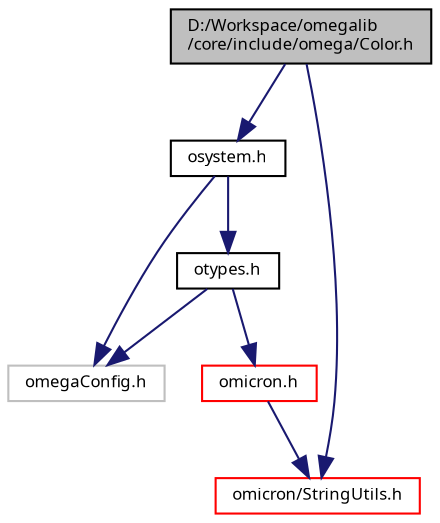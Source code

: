 digraph "D:/Workspace/omegalib/core/include/omega/Color.h"
{
  bgcolor="transparent";
  edge [fontname="FreeSans.ttf",fontsize="8",labelfontname="FreeSans.ttf",labelfontsize="8"];
  node [fontname="FreeSans.ttf",fontsize="8",shape=record];
  Node1 [label="D:/Workspace/omegalib\l/core/include/omega/Color.h",height=0.2,width=0.4,color="black", fillcolor="grey75", style="filled" fontcolor="black"];
  Node1 -> Node2 [color="midnightblue",fontsize="8",style="solid",fontname="FreeSans.ttf"];
  Node2 [label="osystem.h",height=0.2,width=0.4,color="black",URL="$include_2omega_2osystem_8h.html"];
  Node2 -> Node3 [color="midnightblue",fontsize="8",style="solid",fontname="FreeSans.ttf"];
  Node3 [label="omegaConfig.h",height=0.2,width=0.4,color="grey75"];
  Node2 -> Node4 [color="midnightblue",fontsize="8",style="solid",fontname="FreeSans.ttf"];
  Node4 [label="otypes.h",height=0.2,width=0.4,color="black",URL="$include_2omega_2otypes_8h.html"];
  Node4 -> Node3 [color="midnightblue",fontsize="8",style="solid",fontname="FreeSans.ttf"];
  Node4 -> Node5 [color="midnightblue",fontsize="8",style="solid",fontname="FreeSans.ttf"];
  Node5 [label="omicron.h",height=0.2,width=0.4,color="red",URL="$omicron_8h.html"];
  Node5 -> Node6 [color="midnightblue",fontsize="8",style="solid",fontname="FreeSans.ttf"];
  Node6 [label="omicron/StringUtils.h",height=0.2,width=0.4,color="red",URL="$_string_utils_8h.html"];
  Node1 -> Node6 [color="midnightblue",fontsize="8",style="solid",fontname="FreeSans.ttf"];
}
